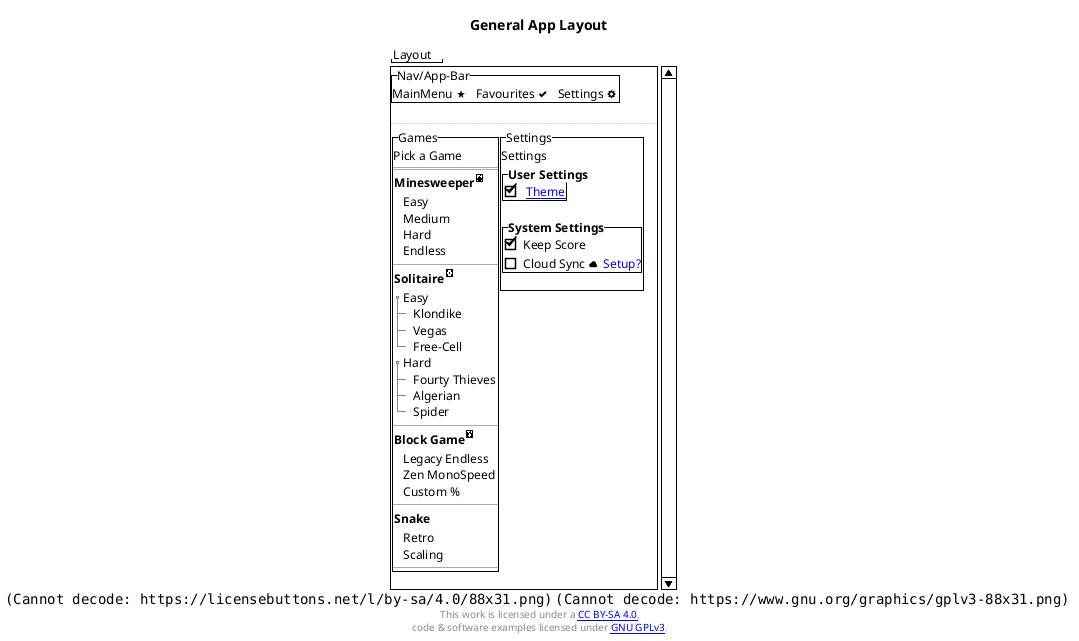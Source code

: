 @startsalt PatientScanlines_Solitaire_AppLayout
title General App Layout
!theme vibrant
skinparam linetype polyline

' this is the footer containing license information, should only need to be included one but may have to re-paste on multi-page documents
center footer [[https://creativecommons.org/licenses/by-sa/4.0/ <img:https://licensebuttons.net/l/by-sa/4.0/88x31.png>]] [[https://www.gnu.org/licenses/gpl-3.0.en.html <img:https://www.gnu.org/graphics/gplv3-88x31.png>]] \n This work is licensed under a [[https://creativecommons.org/licenses/by-sa/4.0/ CC BY-SA 4.0]],\n code & software examples licensed under [[https://www.gnu.org/licenses/gpl-3.0.en.html GNU GPLv3]].

{"Layout"
{SI
{^"Nav/App-Bar"
    {T
        MainMenu <&star> | Favourites <&check> | Settings <&cog>
    }
}
...|...
{
    {^"Games"
    Pick a Game
    ===
    {
        **Minesweeper** |
        <<minesweeper 
        XXXXXXX
        X...X.X
        X..X..X
        X.XXX.X
        XXXXXXX
        XXXXXXX
        X.XXX.X
        XXXXXXX
        >>
    }
    {T
        +Easy
        +Medium
        +Hard
        +Endless
    }
    ---
    {
        **Solitaire** |
        <<solitaire 
        XXXXXXX
        XX...XX
        XX...XX
        X..X..X
        X..X..X
        XX...XX
        XX...XX
        XXXXXXX
        >>
    }
    {T
        +Easy
        ++Klondike
        ++Vegas
        ++Free-Cell
        +Hard
        ++Fourty Thieves
        ++Algerian
        ++Spider
    }
    ---
    {
        **Block Game** |
        <<blockGame 
        XXXXXXX
        X...X.X
        XX.XX.X
        XXX.XXX
        XXX..XX
        XX...XX
        XXX.XXX
        XXXXXXX
        >>
    }
    {T
        +Legacy Endless
        +Zen MonoSpeed
        +Custom %
    }
    ---
    {
        **Snake**
    }
    {T
        +Retro
        +Scaling
    }
    ---
} | {^"Settings"
    Settings
    {
        {^**User Settings**
            [X] <color:Blue> __Theme__
        }
        {^**System Settings**
            [X] Keep Score
            [ ] Cloud Sync <&cloud>| <color:Blue> Setup?
        }
    }
}
}
}
}
@endsalt